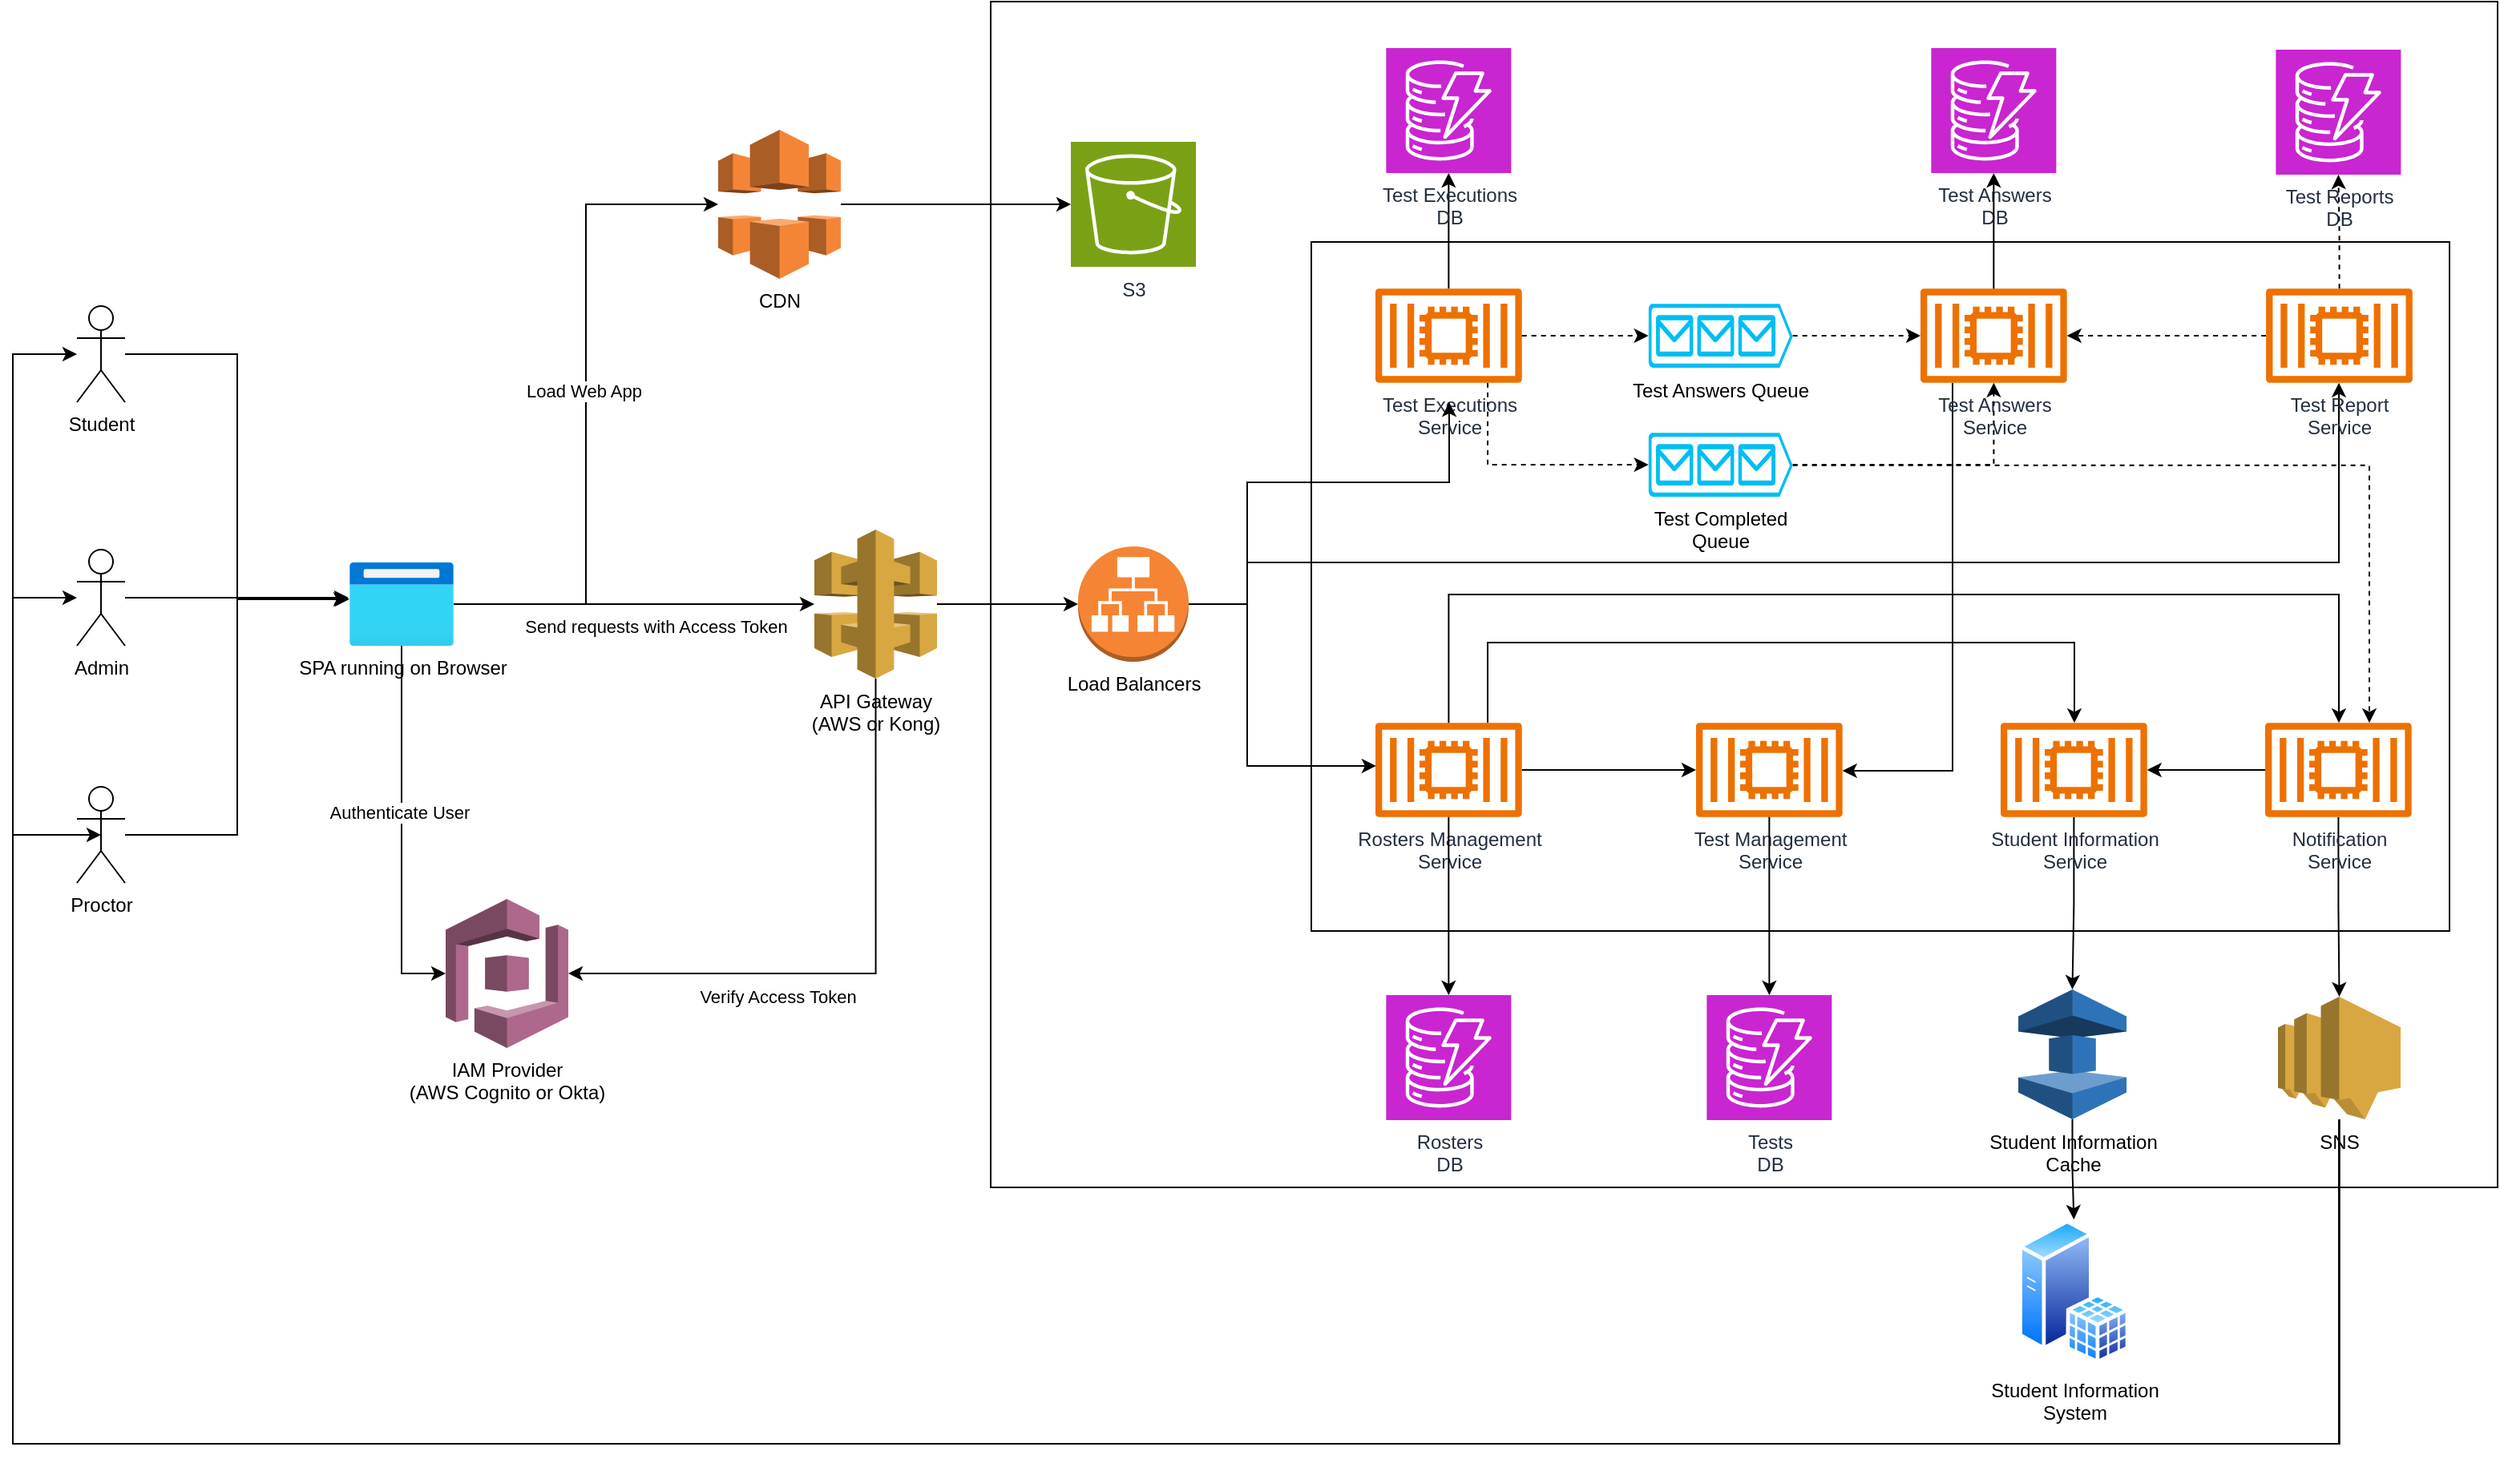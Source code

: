 <mxfile version="22.1.22" type="embed">
  <diagram id="NWOu2UBloviNoaQFvjoQ" name="Page-1">
    <mxGraphModel dx="2082" dy="1888" grid="1" gridSize="10" guides="1" tooltips="1" connect="1" arrows="1" fold="1" page="1" pageScale="1" pageWidth="850" pageHeight="1100" math="0" shadow="0">
      <root>
        <mxCell id="0" />
        <mxCell id="1" parent="0" />
        <mxCell id="38" value="" style="rounded=0;whiteSpace=wrap;html=1;" vertex="1" parent="1">
          <mxGeometry x="480" y="-30" width="940" height="740" as="geometry" />
        </mxCell>
        <mxCell id="33" value="" style="rounded=0;whiteSpace=wrap;html=1;" vertex="1" parent="1">
          <mxGeometry x="680" y="120" width="710" height="430" as="geometry" />
        </mxCell>
        <mxCell id="2" value="Student" style="shape=umlActor;verticalLabelPosition=bottom;verticalAlign=top;html=1;outlineConnect=0;" vertex="1" parent="1">
          <mxGeometry x="-90" y="160" width="30" height="60" as="geometry" />
        </mxCell>
        <mxCell id="4" value="API Gateway&lt;br&gt;(AWS or Kong)" style="outlineConnect=0;dashed=0;verticalLabelPosition=bottom;verticalAlign=top;align=center;html=1;shape=mxgraph.aws3.api_gateway;fillColor=#D9A741;gradientColor=none;" vertex="1" parent="1">
          <mxGeometry x="370" y="299.5" width="76.5" height="93" as="geometry" />
        </mxCell>
        <mxCell id="10" style="edgeStyle=orthogonalEdgeStyle;rounded=0;orthogonalLoop=1;jettySize=auto;html=1;" edge="1" parent="1" source="6" target="4">
          <mxGeometry relative="1" as="geometry" />
        </mxCell>
        <mxCell id="6" value="SPA running on Browser" style="image;aspect=fixed;html=1;points=[];align=center;fontSize=12;image=img/lib/azure2/general/Browser.svg;" vertex="1" parent="1">
          <mxGeometry x="80" y="320" width="65" height="52" as="geometry" />
        </mxCell>
        <mxCell id="12" value="IAM Provider&lt;br&gt;(AWS Cognito or Okta)" style="outlineConnect=0;dashed=0;verticalLabelPosition=bottom;verticalAlign=top;align=center;html=1;shape=mxgraph.aws3.cognito;fillColor=#AD688B;gradientColor=none;" vertex="1" parent="1">
          <mxGeometry x="140" y="530" width="76.5" height="93" as="geometry" />
        </mxCell>
        <mxCell id="13" style="edgeStyle=orthogonalEdgeStyle;rounded=0;orthogonalLoop=1;jettySize=auto;html=1;entryX=1;entryY=0.5;entryDx=0;entryDy=0;entryPerimeter=0;exitX=0.5;exitY=1;exitDx=0;exitDy=0;exitPerimeter=0;" edge="1" parent="1" source="4" target="12">
          <mxGeometry relative="1" as="geometry">
            <Array as="points">
              <mxPoint x="408" y="577" />
            </Array>
          </mxGeometry>
        </mxCell>
        <mxCell id="17" value="Verify Access Token" style="edgeLabel;html=1;align=center;verticalAlign=middle;resizable=0;points=[];" vertex="1" connectable="0" parent="13">
          <mxGeometry x="0.31" y="3" relative="1" as="geometry">
            <mxPoint y="11" as="offset" />
          </mxGeometry>
        </mxCell>
        <mxCell id="14" style="edgeStyle=orthogonalEdgeStyle;rounded=0;orthogonalLoop=1;jettySize=auto;html=1;entryX=0;entryY=0.5;entryDx=0;entryDy=0;entryPerimeter=0;" edge="1" parent="1" source="6" target="12">
          <mxGeometry relative="1" as="geometry" />
        </mxCell>
        <mxCell id="15" value="Authenticate User" style="edgeLabel;html=1;align=center;verticalAlign=middle;resizable=0;points=[];" vertex="1" connectable="0" parent="14">
          <mxGeometry x="0.067" y="-2" relative="1" as="geometry">
            <mxPoint y="-20" as="offset" />
          </mxGeometry>
        </mxCell>
        <mxCell id="16" value="Send requests with Access Token" style="edgeLabel;html=1;align=center;verticalAlign=middle;resizable=0;points=[];" vertex="1" connectable="0" parent="14">
          <mxGeometry x="-0.752" y="-3" relative="1" as="geometry">
            <mxPoint x="161" y="-41" as="offset" />
          </mxGeometry>
        </mxCell>
        <mxCell id="21" value="S3" style="sketch=0;points=[[0,0,0],[0.25,0,0],[0.5,0,0],[0.75,0,0],[1,0,0],[0,1,0],[0.25,1,0],[0.5,1,0],[0.75,1,0],[1,1,0],[0,0.25,0],[0,0.5,0],[0,0.75,0],[1,0.25,0],[1,0.5,0],[1,0.75,0]];outlineConnect=0;fontColor=#232F3E;fillColor=#7AA116;strokeColor=#ffffff;dashed=0;verticalLabelPosition=bottom;verticalAlign=top;align=center;html=1;fontSize=12;fontStyle=0;aspect=fixed;shape=mxgraph.aws4.resourceIcon;resIcon=mxgraph.aws4.s3;" vertex="1" parent="1">
          <mxGeometry x="530" y="57.5" width="78" height="78" as="geometry" />
        </mxCell>
        <mxCell id="24" style="edgeStyle=orthogonalEdgeStyle;rounded=0;orthogonalLoop=1;jettySize=auto;html=1;" edge="1" parent="1" source="22" target="21">
          <mxGeometry relative="1" as="geometry" />
        </mxCell>
        <mxCell id="22" value="CDN" style="outlineConnect=0;dashed=0;verticalLabelPosition=bottom;verticalAlign=top;align=center;html=1;shape=mxgraph.aws3.cloudfront;fillColor=#F58536;gradientColor=none;" vertex="1" parent="1">
          <mxGeometry x="310" y="50" width="76.5" height="93" as="geometry" />
        </mxCell>
        <mxCell id="23" style="edgeStyle=orthogonalEdgeStyle;rounded=0;orthogonalLoop=1;jettySize=auto;html=1;entryX=0;entryY=0.5;entryDx=0;entryDy=0;entryPerimeter=0;" edge="1" parent="1" source="6" target="22">
          <mxGeometry relative="1" as="geometry" />
        </mxCell>
        <mxCell id="30" value="Load Web App" style="edgeLabel;html=1;align=center;verticalAlign=middle;resizable=0;points=[];" vertex="1" connectable="0" parent="23">
          <mxGeometry x="0.04" y="3" relative="1" as="geometry">
            <mxPoint x="1" as="offset" />
          </mxGeometry>
        </mxCell>
        <mxCell id="95" style="edgeStyle=orthogonalEdgeStyle;rounded=0;orthogonalLoop=1;jettySize=auto;html=1;exitX=1;exitY=0.5;exitDx=0;exitDy=0;exitPerimeter=0;" edge="1" parent="1" source="27" target="93">
          <mxGeometry relative="1" as="geometry">
            <Array as="points">
              <mxPoint x="640" y="346" />
              <mxPoint x="640" y="320" />
              <mxPoint x="1321" y="320" />
            </Array>
          </mxGeometry>
        </mxCell>
        <mxCell id="27" value="Load Balancers" style="outlineConnect=0;dashed=0;verticalLabelPosition=bottom;verticalAlign=top;align=center;html=1;shape=mxgraph.aws3.application_load_balancer;fillColor=#F58534;gradientColor=none;" vertex="1" parent="1">
          <mxGeometry x="534.5" y="310" width="69" height="72" as="geometry" />
        </mxCell>
        <mxCell id="28" style="edgeStyle=orthogonalEdgeStyle;rounded=0;orthogonalLoop=1;jettySize=auto;html=1;entryX=0;entryY=0.5;entryDx=0;entryDy=0;entryPerimeter=0;" edge="1" parent="1" source="4" target="27">
          <mxGeometry relative="1" as="geometry" />
        </mxCell>
        <mxCell id="32" value="Rosters&lt;br&gt;DB" style="sketch=0;points=[[0,0,0],[0.25,0,0],[0.5,0,0],[0.75,0,0],[1,0,0],[0,1,0],[0.25,1,0],[0.5,1,0],[0.75,1,0],[1,1,0],[0,0.25,0],[0,0.5,0],[0,0.75,0],[1,0.25,0],[1,0.5,0],[1,0.75,0]];outlineConnect=0;fontColor=#232F3E;fillColor=#C925D1;strokeColor=#ffffff;dashed=0;verticalLabelPosition=bottom;verticalAlign=top;align=center;html=1;fontSize=12;fontStyle=0;aspect=fixed;shape=mxgraph.aws4.resourceIcon;resIcon=mxgraph.aws4.dynamodb;" vertex="1" parent="1">
          <mxGeometry x="726.67" y="590" width="78" height="78" as="geometry" />
        </mxCell>
        <mxCell id="37" style="edgeStyle=orthogonalEdgeStyle;rounded=0;orthogonalLoop=1;jettySize=auto;html=1;" edge="1" parent="1" source="11" target="36">
          <mxGeometry relative="1" as="geometry">
            <Array as="points">
              <mxPoint x="790" y="370" />
              <mxPoint x="1156" y="370" />
            </Array>
          </mxGeometry>
        </mxCell>
        <mxCell id="73" style="edgeStyle=orthogonalEdgeStyle;rounded=0;orthogonalLoop=1;jettySize=auto;html=1;" edge="1" parent="1" source="11" target="72">
          <mxGeometry relative="1" as="geometry" />
        </mxCell>
        <mxCell id="11" value="Rosters Management&lt;br&gt;Service" style="sketch=0;outlineConnect=0;fontColor=#232F3E;gradientColor=none;fillColor=#ED7100;strokeColor=none;dashed=0;verticalLabelPosition=bottom;verticalAlign=top;align=center;html=1;fontSize=12;fontStyle=0;aspect=fixed;pointerEvents=1;shape=mxgraph.aws4.container_2;" vertex="1" parent="1">
          <mxGeometry x="720" y="420" width="91.35" height="59" as="geometry" />
        </mxCell>
        <mxCell id="29" style="edgeStyle=orthogonalEdgeStyle;rounded=0;orthogonalLoop=1;jettySize=auto;html=1;entryX=0.005;entryY=0.457;entryDx=0;entryDy=0;entryPerimeter=0;" edge="1" parent="1" source="27" target="11">
          <mxGeometry relative="1" as="geometry">
            <Array as="points">
              <mxPoint x="640" y="346" />
              <mxPoint x="640" y="447" />
            </Array>
          </mxGeometry>
        </mxCell>
        <mxCell id="34" style="edgeStyle=orthogonalEdgeStyle;rounded=0;orthogonalLoop=1;jettySize=auto;html=1;entryX=0.5;entryY=0;entryDx=0;entryDy=0;entryPerimeter=0;" edge="1" parent="1" source="11" target="32">
          <mxGeometry relative="1" as="geometry" />
        </mxCell>
        <mxCell id="40" style="edgeStyle=orthogonalEdgeStyle;rounded=0;orthogonalLoop=1;jettySize=auto;html=1;" edge="1" parent="1" source="36" target="83">
          <mxGeometry relative="1" as="geometry" />
        </mxCell>
        <mxCell id="36" value="Student Information&lt;br&gt;Service" style="sketch=0;outlineConnect=0;fontColor=#232F3E;gradientColor=none;fillColor=#ED7100;strokeColor=none;dashed=0;verticalLabelPosition=bottom;verticalAlign=top;align=center;html=1;fontSize=12;fontStyle=0;aspect=fixed;pointerEvents=1;shape=mxgraph.aws4.container_2;" vertex="1" parent="1">
          <mxGeometry x="1110" y="420" width="91.35" height="59" as="geometry" />
        </mxCell>
        <mxCell id="39" value="Student Information&lt;br&gt;System" style="image;aspect=fixed;perimeter=ellipsePerimeter;html=1;align=center;shadow=0;dashed=0;spacingTop=3;image=img/lib/active_directory/sql_server.svg;" vertex="1" parent="1">
          <mxGeometry x="1121.03" y="730" width="69.3" height="90" as="geometry" />
        </mxCell>
        <mxCell id="59" style="edgeStyle=orthogonalEdgeStyle;rounded=0;orthogonalLoop=1;jettySize=auto;html=1;" edge="1" parent="1" source="41" target="58">
          <mxGeometry relative="1" as="geometry" />
        </mxCell>
        <mxCell id="85" style="edgeStyle=orthogonalEdgeStyle;rounded=0;orthogonalLoop=1;jettySize=auto;html=1;" edge="1" parent="1" source="41" target="36">
          <mxGeometry relative="1" as="geometry" />
        </mxCell>
        <mxCell id="41" value="Notification&lt;br&gt;Service" style="sketch=0;outlineConnect=0;fontColor=#232F3E;gradientColor=none;fillColor=#ED7100;strokeColor=none;dashed=0;verticalLabelPosition=bottom;verticalAlign=top;align=center;html=1;fontSize=12;fontStyle=0;aspect=fixed;pointerEvents=1;shape=mxgraph.aws4.container_2;" vertex="1" parent="1">
          <mxGeometry x="1275" y="420" width="91.35" height="59" as="geometry" />
        </mxCell>
        <mxCell id="52" style="edgeStyle=orthogonalEdgeStyle;rounded=0;orthogonalLoop=1;jettySize=auto;html=1;" edge="1" parent="1" source="11" target="41">
          <mxGeometry relative="1" as="geometry">
            <mxPoint x="810.67" y="319.5" as="sourcePoint" />
            <Array as="points">
              <mxPoint x="766" y="340" />
              <mxPoint x="1321" y="340" />
            </Array>
          </mxGeometry>
        </mxCell>
        <mxCell id="53" value="Proctor" style="shape=umlActor;verticalLabelPosition=bottom;verticalAlign=top;html=1;outlineConnect=0;" vertex="1" parent="1">
          <mxGeometry x="-90" y="460" width="30" height="60" as="geometry" />
        </mxCell>
        <mxCell id="56" style="edgeStyle=orthogonalEdgeStyle;rounded=0;orthogonalLoop=1;jettySize=auto;html=1;entryX=-0.015;entryY=0.442;entryDx=0;entryDy=0;entryPerimeter=0;" edge="1" parent="1" source="53" target="6">
          <mxGeometry relative="1" as="geometry">
            <Array as="points">
              <mxPoint x="10" y="490" />
              <mxPoint x="10" y="343" />
            </Array>
          </mxGeometry>
        </mxCell>
        <mxCell id="91" style="edgeStyle=orthogonalEdgeStyle;rounded=0;orthogonalLoop=1;jettySize=auto;html=1;" edge="1" parent="1" source="58" target="74">
          <mxGeometry relative="1" as="geometry">
            <Array as="points">
              <mxPoint x="1321" y="870" />
              <mxPoint x="-130" y="870" />
              <mxPoint x="-130" y="342" />
            </Array>
          </mxGeometry>
        </mxCell>
        <mxCell id="92" style="edgeStyle=orthogonalEdgeStyle;rounded=0;orthogonalLoop=1;jettySize=auto;html=1;" edge="1" parent="1" source="58" target="2">
          <mxGeometry relative="1" as="geometry">
            <Array as="points">
              <mxPoint x="1321" y="870" />
              <mxPoint x="-130" y="870" />
              <mxPoint x="-130" y="190" />
            </Array>
          </mxGeometry>
        </mxCell>
        <mxCell id="58" value="SNS" style="outlineConnect=0;dashed=0;verticalLabelPosition=bottom;verticalAlign=top;align=center;html=1;shape=mxgraph.aws3.sns;fillColor=#D9A741;gradientColor=none;" vertex="1" parent="1">
          <mxGeometry x="1283" y="591" width="76.5" height="76.5" as="geometry" />
        </mxCell>
        <mxCell id="60" style="edgeStyle=orthogonalEdgeStyle;rounded=0;orthogonalLoop=1;jettySize=auto;html=1;entryX=0.5;entryY=0.5;entryDx=0;entryDy=0;entryPerimeter=0;" edge="1" parent="1" target="53">
          <mxGeometry relative="1" as="geometry">
            <mxPoint x="1321" y="668" as="sourcePoint" />
            <mxPoint y="560" as="targetPoint" />
            <Array as="points">
              <mxPoint x="1321" y="870" />
              <mxPoint x="-130" y="870" />
              <mxPoint x="-130" y="490" />
            </Array>
          </mxGeometry>
        </mxCell>
        <mxCell id="64" style="edgeStyle=orthogonalEdgeStyle;rounded=0;orthogonalLoop=1;jettySize=auto;html=1;" edge="1" parent="1" source="61" target="63">
          <mxGeometry relative="1" as="geometry" />
        </mxCell>
        <mxCell id="79" style="edgeStyle=orthogonalEdgeStyle;rounded=0;orthogonalLoop=1;jettySize=auto;html=1;entryX=0;entryY=0.5;entryDx=0;entryDy=0;entryPerimeter=0;dashed=1;" edge="1" parent="1" source="61" target="80">
          <mxGeometry relative="1" as="geometry">
            <Array as="points">
              <mxPoint x="790" y="259" />
            </Array>
          </mxGeometry>
        </mxCell>
        <mxCell id="61" value="Test Executions&lt;br&gt;Service" style="sketch=0;outlineConnect=0;fontColor=#232F3E;gradientColor=none;fillColor=#ED7100;strokeColor=none;dashed=0;verticalLabelPosition=bottom;verticalAlign=top;align=center;html=1;fontSize=12;fontStyle=0;aspect=fixed;pointerEvents=1;shape=mxgraph.aws4.container_2;" vertex="1" parent="1">
          <mxGeometry x="720" y="149" width="91.35" height="59" as="geometry" />
        </mxCell>
        <mxCell id="62" style="edgeStyle=orthogonalEdgeStyle;rounded=0;orthogonalLoop=1;jettySize=auto;html=1;exitX=1;exitY=0.5;exitDx=0;exitDy=0;exitPerimeter=0;" edge="1" parent="1" source="27">
          <mxGeometry relative="1" as="geometry">
            <mxPoint x="766" y="220" as="targetPoint" />
            <Array as="points">
              <mxPoint x="640" y="346" />
              <mxPoint x="640" y="270" />
              <mxPoint x="766" y="270" />
            </Array>
          </mxGeometry>
        </mxCell>
        <mxCell id="63" value="Test Executions&lt;br&gt;DB" style="sketch=0;points=[[0,0,0],[0.25,0,0],[0.5,0,0],[0.75,0,0],[1,0,0],[0,1,0],[0.25,1,0],[0.5,1,0],[0.75,1,0],[1,1,0],[0,0.25,0],[0,0.5,0],[0,0.75,0],[1,0.25,0],[1,0.5,0],[1,0.75,0]];outlineConnect=0;fontColor=#232F3E;fillColor=#C925D1;strokeColor=#ffffff;dashed=0;verticalLabelPosition=bottom;verticalAlign=top;align=center;html=1;fontSize=12;fontStyle=0;aspect=fixed;shape=mxgraph.aws4.resourceIcon;resIcon=mxgraph.aws4.dynamodb;" vertex="1" parent="1">
          <mxGeometry x="726.67" y="-1" width="78" height="78" as="geometry" />
        </mxCell>
        <mxCell id="96" style="edgeStyle=orthogonalEdgeStyle;rounded=0;orthogonalLoop=1;jettySize=auto;html=1;" edge="1" parent="1" source="65" target="72">
          <mxGeometry relative="1" as="geometry">
            <Array as="points">
              <mxPoint x="1080" y="450" />
            </Array>
          </mxGeometry>
        </mxCell>
        <mxCell id="65" value="Test Answers&lt;br&gt;Service" style="sketch=0;outlineConnect=0;fontColor=#232F3E;gradientColor=none;fillColor=#ED7100;strokeColor=none;dashed=0;verticalLabelPosition=bottom;verticalAlign=top;align=center;html=1;fontSize=12;fontStyle=0;aspect=fixed;pointerEvents=1;shape=mxgraph.aws4.container_2;" vertex="1" parent="1">
          <mxGeometry x="1060" y="149" width="91.35" height="59" as="geometry" />
        </mxCell>
        <mxCell id="67" value="Test Answers&lt;br&gt;DB" style="sketch=0;points=[[0,0,0],[0.25,0,0],[0.5,0,0],[0.75,0,0],[1,0,0],[0,1,0],[0.25,1,0],[0.5,1,0],[0.75,1,0],[1,1,0],[0,0.25,0],[0,0.5,0],[0,0.75,0],[1,0.25,0],[1,0.5,0],[1,0.75,0]];outlineConnect=0;fontColor=#232F3E;fillColor=#C925D1;strokeColor=#ffffff;dashed=0;verticalLabelPosition=bottom;verticalAlign=top;align=center;html=1;fontSize=12;fontStyle=0;aspect=fixed;shape=mxgraph.aws4.resourceIcon;resIcon=mxgraph.aws4.dynamodb;" vertex="1" parent="1">
          <mxGeometry x="1066.68" y="-1" width="78" height="78" as="geometry" />
        </mxCell>
        <mxCell id="68" style="edgeStyle=orthogonalEdgeStyle;rounded=0;orthogonalLoop=1;jettySize=auto;html=1;entryX=0.5;entryY=1;entryDx=0;entryDy=0;entryPerimeter=0;" edge="1" parent="1" source="65" target="67">
          <mxGeometry relative="1" as="geometry" />
        </mxCell>
        <mxCell id="71" style="edgeStyle=orthogonalEdgeStyle;rounded=0;orthogonalLoop=1;jettySize=auto;html=1;dashed=1;" edge="1" parent="1" source="69" target="65">
          <mxGeometry relative="1" as="geometry" />
        </mxCell>
        <mxCell id="69" value="Test Answers Queue" style="verticalLabelPosition=bottom;html=1;verticalAlign=top;align=center;strokeColor=none;fillColor=#00BEF2;shape=mxgraph.azure.queue_generic;pointerEvents=1;" vertex="1" parent="1">
          <mxGeometry x="890.33" y="158.5" width="90" height="40" as="geometry" />
        </mxCell>
        <mxCell id="70" style="edgeStyle=orthogonalEdgeStyle;rounded=0;orthogonalLoop=1;jettySize=auto;html=1;entryX=0;entryY=0.5;entryDx=0;entryDy=0;entryPerimeter=0;dashed=1;" edge="1" parent="1" source="61" target="69">
          <mxGeometry relative="1" as="geometry" />
        </mxCell>
        <mxCell id="72" value="Test Management&lt;br&gt;Service" style="sketch=0;outlineConnect=0;fontColor=#232F3E;gradientColor=none;fillColor=#ED7100;strokeColor=none;dashed=0;verticalLabelPosition=bottom;verticalAlign=top;align=center;html=1;fontSize=12;fontStyle=0;aspect=fixed;pointerEvents=1;shape=mxgraph.aws4.container_2;" vertex="1" parent="1">
          <mxGeometry x="920" y="420" width="91.35" height="59" as="geometry" />
        </mxCell>
        <mxCell id="74" value="Admin" style="shape=umlActor;verticalLabelPosition=bottom;verticalAlign=top;html=1;outlineConnect=0;" vertex="1" parent="1">
          <mxGeometry x="-90" y="312" width="30" height="60" as="geometry" />
        </mxCell>
        <mxCell id="76" style="edgeStyle=orthogonalEdgeStyle;rounded=0;orthogonalLoop=1;jettySize=auto;html=1;entryX=-0.008;entryY=0.423;entryDx=0;entryDy=0;entryPerimeter=0;" edge="1" parent="1" source="74" target="6">
          <mxGeometry relative="1" as="geometry" />
        </mxCell>
        <mxCell id="77" value="Tests&lt;br&gt;DB" style="sketch=0;points=[[0,0,0],[0.25,0,0],[0.5,0,0],[0.75,0,0],[1,0,0],[0,1,0],[0.25,1,0],[0.5,1,0],[0.75,1,0],[1,1,0],[0,0.25,0],[0,0.5,0],[0,0.75,0],[1,0.25,0],[1,0.5,0],[1,0.75,0]];outlineConnect=0;fontColor=#232F3E;fillColor=#C925D1;strokeColor=#ffffff;dashed=0;verticalLabelPosition=bottom;verticalAlign=top;align=center;html=1;fontSize=12;fontStyle=0;aspect=fixed;shape=mxgraph.aws4.resourceIcon;resIcon=mxgraph.aws4.dynamodb;" vertex="1" parent="1">
          <mxGeometry x="926.68" y="590" width="78" height="78" as="geometry" />
        </mxCell>
        <mxCell id="78" style="edgeStyle=orthogonalEdgeStyle;rounded=0;orthogonalLoop=1;jettySize=auto;html=1;entryX=0.5;entryY=0;entryDx=0;entryDy=0;entryPerimeter=0;" edge="1" parent="1" source="72" target="77">
          <mxGeometry relative="1" as="geometry" />
        </mxCell>
        <mxCell id="81" style="edgeStyle=orthogonalEdgeStyle;rounded=0;orthogonalLoop=1;jettySize=auto;html=1;dashed=1;exitX=1;exitY=0.51;exitDx=0;exitDy=0;exitPerimeter=0;" edge="1" parent="1" source="80" target="41">
          <mxGeometry relative="1" as="geometry">
            <Array as="points">
              <mxPoint x="1340" y="259" />
            </Array>
          </mxGeometry>
        </mxCell>
        <mxCell id="82" style="edgeStyle=orthogonalEdgeStyle;rounded=0;orthogonalLoop=1;jettySize=auto;html=1;dashed=1;" edge="1" parent="1" source="80" target="65">
          <mxGeometry relative="1" as="geometry" />
        </mxCell>
        <mxCell id="80" value="Test Completed&lt;br&gt;Queue" style="verticalLabelPosition=bottom;html=1;verticalAlign=top;align=center;strokeColor=none;fillColor=#00BEF2;shape=mxgraph.azure.queue_generic;pointerEvents=1;" vertex="1" parent="1">
          <mxGeometry x="890.33" y="239" width="90" height="40" as="geometry" />
        </mxCell>
        <mxCell id="84" style="edgeStyle=orthogonalEdgeStyle;rounded=0;orthogonalLoop=1;jettySize=auto;html=1;entryX=0.5;entryY=0;entryDx=0;entryDy=0;" edge="1" parent="1" source="83" target="39">
          <mxGeometry relative="1" as="geometry" />
        </mxCell>
        <mxCell id="83" value="Student Information&lt;br&gt;Cache" style="outlineConnect=0;dashed=0;verticalLabelPosition=bottom;verticalAlign=top;align=center;html=1;shape=mxgraph.aws3.elasticache;fillColor=#2E73B8;gradientColor=none;" vertex="1" parent="1">
          <mxGeometry x="1121.03" y="586.5" width="67.5" height="81" as="geometry" />
        </mxCell>
        <mxCell id="90" style="edgeStyle=orthogonalEdgeStyle;rounded=0;orthogonalLoop=1;jettySize=auto;html=1;entryX=0;entryY=0.442;entryDx=0;entryDy=0;entryPerimeter=0;" edge="1" parent="1" source="2" target="6">
          <mxGeometry relative="1" as="geometry" />
        </mxCell>
        <mxCell id="94" style="edgeStyle=orthogonalEdgeStyle;rounded=0;orthogonalLoop=1;jettySize=auto;html=1;dashed=1;" edge="1" parent="1" source="93" target="65">
          <mxGeometry relative="1" as="geometry" />
        </mxCell>
        <mxCell id="98" style="edgeStyle=orthogonalEdgeStyle;rounded=0;orthogonalLoop=1;jettySize=auto;html=1;entryX=0.5;entryY=1;entryDx=0;entryDy=0;entryPerimeter=0;dashed=1;" edge="1" parent="1" source="93" target="97">
          <mxGeometry relative="1" as="geometry" />
        </mxCell>
        <mxCell id="93" value="Test Report&lt;br&gt;Service" style="sketch=0;outlineConnect=0;fontColor=#232F3E;gradientColor=none;fillColor=#ED7100;strokeColor=none;dashed=0;verticalLabelPosition=bottom;verticalAlign=top;align=center;html=1;fontSize=12;fontStyle=0;aspect=fixed;pointerEvents=1;shape=mxgraph.aws4.container_2;" vertex="1" parent="1">
          <mxGeometry x="1275.57" y="149" width="91.35" height="59" as="geometry" />
        </mxCell>
        <mxCell id="97" value="Test Reports&lt;br&gt;DB" style="sketch=0;points=[[0,0,0],[0.25,0,0],[0.5,0,0],[0.75,0,0],[1,0,0],[0,1,0],[0.25,1,0],[0.5,1,0],[0.75,1,0],[1,1,0],[0,0.25,0],[0,0.5,0],[0,0.75,0],[1,0.25,0],[1,0.5,0],[1,0.75,0]];outlineConnect=0;fontColor=#232F3E;fillColor=#C925D1;strokeColor=#ffffff;dashed=0;verticalLabelPosition=bottom;verticalAlign=top;align=center;html=1;fontSize=12;fontStyle=0;aspect=fixed;shape=mxgraph.aws4.resourceIcon;resIcon=mxgraph.aws4.dynamodb;" vertex="1" parent="1">
          <mxGeometry x="1281.68" width="78" height="78" as="geometry" />
        </mxCell>
      </root>
    </mxGraphModel>
  </diagram>
</mxfile>

